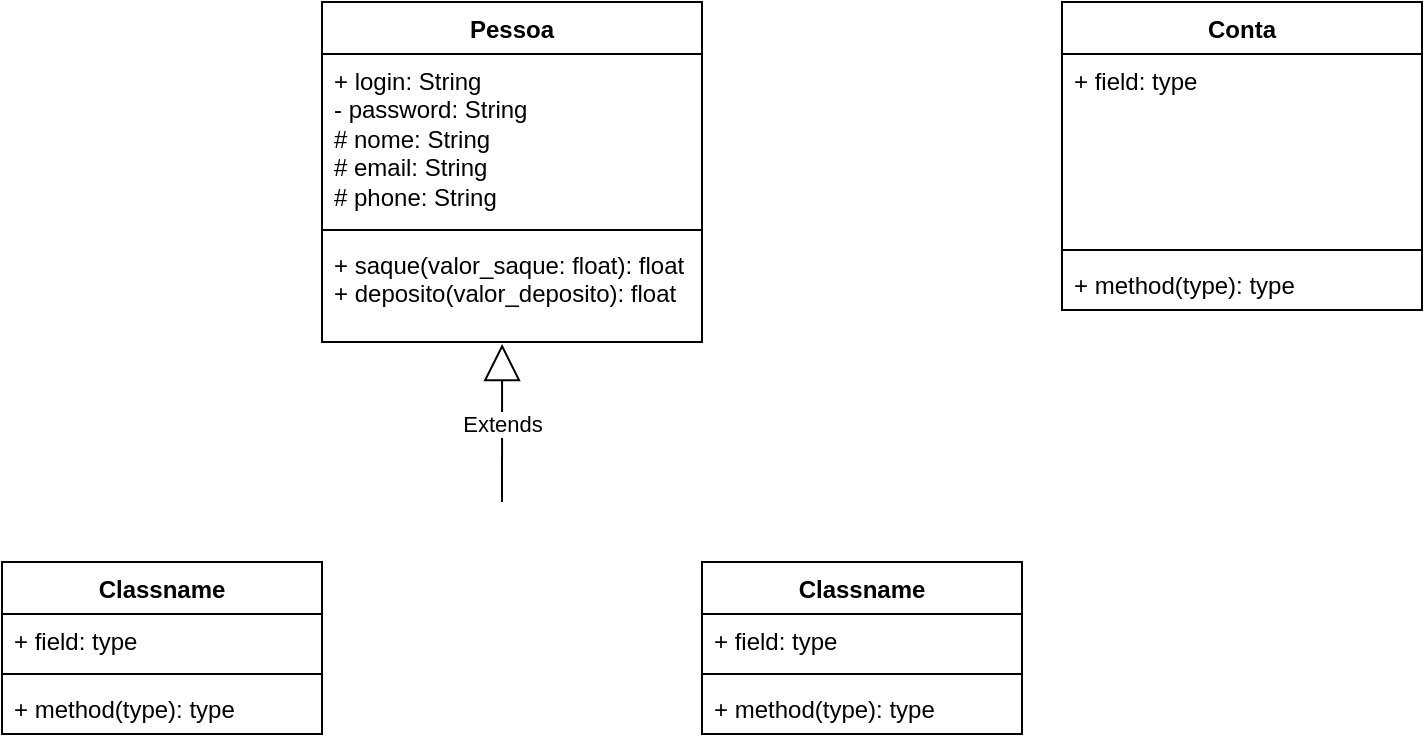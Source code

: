 <mxfile version="24.4.0" type="github">
  <diagram name="Página-1" id="2FHZ3JjaOcAvLIVi3lVU">
    <mxGraphModel dx="880" dy="460" grid="1" gridSize="10" guides="1" tooltips="1" connect="1" arrows="1" fold="1" page="1" pageScale="1" pageWidth="827" pageHeight="1169" math="0" shadow="0">
      <root>
        <mxCell id="0" />
        <mxCell id="1" parent="0" />
        <mxCell id="h9MD6-Rxjj86tvAcJFAG-1" value="Pessoa" style="swimlane;fontStyle=1;align=center;verticalAlign=top;childLayout=stackLayout;horizontal=1;startSize=26;horizontalStack=0;resizeParent=1;resizeParentMax=0;resizeLast=0;collapsible=1;marginBottom=0;whiteSpace=wrap;html=1;" vertex="1" parent="1">
          <mxGeometry x="230" y="70" width="190" height="170" as="geometry" />
        </mxCell>
        <mxCell id="h9MD6-Rxjj86tvAcJFAG-2" value="+ login: String&lt;div&gt;- password: String&lt;/div&gt;&lt;div&gt;# nome: String&lt;/div&gt;&lt;div&gt;# email: String&lt;/div&gt;&lt;div&gt;# phone: String&lt;/div&gt;" style="text;strokeColor=none;fillColor=none;align=left;verticalAlign=top;spacingLeft=4;spacingRight=4;overflow=hidden;rotatable=0;points=[[0,0.5],[1,0.5]];portConstraint=eastwest;whiteSpace=wrap;html=1;" vertex="1" parent="h9MD6-Rxjj86tvAcJFAG-1">
          <mxGeometry y="26" width="190" height="84" as="geometry" />
        </mxCell>
        <mxCell id="h9MD6-Rxjj86tvAcJFAG-3" value="" style="line;strokeWidth=1;fillColor=none;align=left;verticalAlign=middle;spacingTop=-1;spacingLeft=3;spacingRight=3;rotatable=0;labelPosition=right;points=[];portConstraint=eastwest;strokeColor=inherit;" vertex="1" parent="h9MD6-Rxjj86tvAcJFAG-1">
          <mxGeometry y="110" width="190" height="8" as="geometry" />
        </mxCell>
        <mxCell id="h9MD6-Rxjj86tvAcJFAG-4" value="+ saque(valor_saque: float): float&lt;div&gt;+ deposito(valor_deposito): float&lt;/div&gt;" style="text;strokeColor=none;fillColor=none;align=left;verticalAlign=top;spacingLeft=4;spacingRight=4;overflow=hidden;rotatable=0;points=[[0,0.5],[1,0.5]];portConstraint=eastwest;whiteSpace=wrap;html=1;rounded=0;glass=0;shadow=0;" vertex="1" parent="h9MD6-Rxjj86tvAcJFAG-1">
          <mxGeometry y="118" width="190" height="52" as="geometry" />
        </mxCell>
        <mxCell id="h9MD6-Rxjj86tvAcJFAG-5" value="Conta" style="swimlane;fontStyle=1;align=center;verticalAlign=top;childLayout=stackLayout;horizontal=1;startSize=26;horizontalStack=0;resizeParent=1;resizeParentMax=0;resizeLast=0;collapsible=1;marginBottom=0;whiteSpace=wrap;html=1;" vertex="1" parent="1">
          <mxGeometry x="600" y="70" width="180" height="154" as="geometry" />
        </mxCell>
        <mxCell id="h9MD6-Rxjj86tvAcJFAG-6" value="+ field: type" style="text;strokeColor=none;fillColor=none;align=left;verticalAlign=top;spacingLeft=4;spacingRight=4;overflow=hidden;rotatable=0;points=[[0,0.5],[1,0.5]];portConstraint=eastwest;whiteSpace=wrap;html=1;" vertex="1" parent="h9MD6-Rxjj86tvAcJFAG-5">
          <mxGeometry y="26" width="180" height="94" as="geometry" />
        </mxCell>
        <mxCell id="h9MD6-Rxjj86tvAcJFAG-7" value="" style="line;strokeWidth=1;fillColor=none;align=left;verticalAlign=middle;spacingTop=-1;spacingLeft=3;spacingRight=3;rotatable=0;labelPosition=right;points=[];portConstraint=eastwest;strokeColor=inherit;" vertex="1" parent="h9MD6-Rxjj86tvAcJFAG-5">
          <mxGeometry y="120" width="180" height="8" as="geometry" />
        </mxCell>
        <mxCell id="h9MD6-Rxjj86tvAcJFAG-8" value="+ method(type): type" style="text;strokeColor=none;fillColor=none;align=left;verticalAlign=top;spacingLeft=4;spacingRight=4;overflow=hidden;rotatable=0;points=[[0,0.5],[1,0.5]];portConstraint=eastwest;whiteSpace=wrap;html=1;" vertex="1" parent="h9MD6-Rxjj86tvAcJFAG-5">
          <mxGeometry y="128" width="180" height="26" as="geometry" />
        </mxCell>
        <mxCell id="h9MD6-Rxjj86tvAcJFAG-12" value="Classname" style="swimlane;fontStyle=1;align=center;verticalAlign=top;childLayout=stackLayout;horizontal=1;startSize=26;horizontalStack=0;resizeParent=1;resizeParentMax=0;resizeLast=0;collapsible=1;marginBottom=0;whiteSpace=wrap;html=1;" vertex="1" parent="1">
          <mxGeometry x="70" y="350" width="160" height="86" as="geometry" />
        </mxCell>
        <mxCell id="h9MD6-Rxjj86tvAcJFAG-13" value="+ field: type" style="text;strokeColor=none;fillColor=none;align=left;verticalAlign=top;spacingLeft=4;spacingRight=4;overflow=hidden;rotatable=0;points=[[0,0.5],[1,0.5]];portConstraint=eastwest;whiteSpace=wrap;html=1;" vertex="1" parent="h9MD6-Rxjj86tvAcJFAG-12">
          <mxGeometry y="26" width="160" height="26" as="geometry" />
        </mxCell>
        <mxCell id="h9MD6-Rxjj86tvAcJFAG-14" value="" style="line;strokeWidth=1;fillColor=none;align=left;verticalAlign=middle;spacingTop=-1;spacingLeft=3;spacingRight=3;rotatable=0;labelPosition=right;points=[];portConstraint=eastwest;strokeColor=inherit;" vertex="1" parent="h9MD6-Rxjj86tvAcJFAG-12">
          <mxGeometry y="52" width="160" height="8" as="geometry" />
        </mxCell>
        <mxCell id="h9MD6-Rxjj86tvAcJFAG-15" value="+ method(type): type" style="text;strokeColor=none;fillColor=none;align=left;verticalAlign=top;spacingLeft=4;spacingRight=4;overflow=hidden;rotatable=0;points=[[0,0.5],[1,0.5]];portConstraint=eastwest;whiteSpace=wrap;html=1;" vertex="1" parent="h9MD6-Rxjj86tvAcJFAG-12">
          <mxGeometry y="60" width="160" height="26" as="geometry" />
        </mxCell>
        <mxCell id="h9MD6-Rxjj86tvAcJFAG-16" value="Classname" style="swimlane;fontStyle=1;align=center;verticalAlign=top;childLayout=stackLayout;horizontal=1;startSize=26;horizontalStack=0;resizeParent=1;resizeParentMax=0;resizeLast=0;collapsible=1;marginBottom=0;whiteSpace=wrap;html=1;" vertex="1" parent="1">
          <mxGeometry x="420" y="350" width="160" height="86" as="geometry">
            <mxRectangle x="420" y="350" width="100" height="30" as="alternateBounds" />
          </mxGeometry>
        </mxCell>
        <mxCell id="h9MD6-Rxjj86tvAcJFAG-17" value="+ field: type" style="text;strokeColor=none;fillColor=none;align=left;verticalAlign=top;spacingLeft=4;spacingRight=4;overflow=hidden;rotatable=0;points=[[0,0.5],[1,0.5]];portConstraint=eastwest;whiteSpace=wrap;html=1;" vertex="1" parent="h9MD6-Rxjj86tvAcJFAG-16">
          <mxGeometry y="26" width="160" height="26" as="geometry" />
        </mxCell>
        <mxCell id="h9MD6-Rxjj86tvAcJFAG-18" value="" style="line;strokeWidth=1;fillColor=none;align=left;verticalAlign=middle;spacingTop=-1;spacingLeft=3;spacingRight=3;rotatable=0;labelPosition=right;points=[];portConstraint=eastwest;strokeColor=inherit;" vertex="1" parent="h9MD6-Rxjj86tvAcJFAG-16">
          <mxGeometry y="52" width="160" height="8" as="geometry" />
        </mxCell>
        <mxCell id="h9MD6-Rxjj86tvAcJFAG-19" value="+ method(type): type" style="text;strokeColor=none;fillColor=none;align=left;verticalAlign=top;spacingLeft=4;spacingRight=4;overflow=hidden;rotatable=0;points=[[0,0.5],[1,0.5]];portConstraint=eastwest;whiteSpace=wrap;html=1;" vertex="1" parent="h9MD6-Rxjj86tvAcJFAG-16">
          <mxGeometry y="60" width="160" height="26" as="geometry" />
        </mxCell>
        <mxCell id="h9MD6-Rxjj86tvAcJFAG-25" value="Extends" style="endArrow=block;endSize=16;endFill=0;html=1;rounded=0;entryX=0.474;entryY=1.019;entryDx=0;entryDy=0;entryPerimeter=0;" edge="1" parent="1" target="h9MD6-Rxjj86tvAcJFAG-4">
          <mxGeometry width="160" relative="1" as="geometry">
            <mxPoint x="320" y="320" as="sourcePoint" />
            <mxPoint x="500" y="270" as="targetPoint" />
          </mxGeometry>
        </mxCell>
      </root>
    </mxGraphModel>
  </diagram>
</mxfile>
